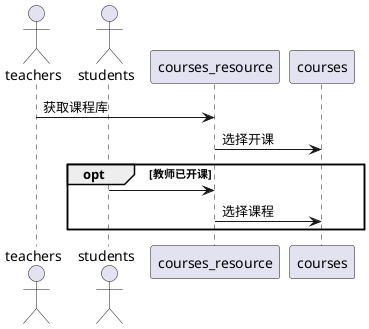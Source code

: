 @startuml
actor teachers
actor students
teachers -> courses_resource:获取课程库
courses_resource -> courses:选择开课
opt 教师已开课
students ->courses_resource
courses_resource -> courses:选择课程
end
@enduml